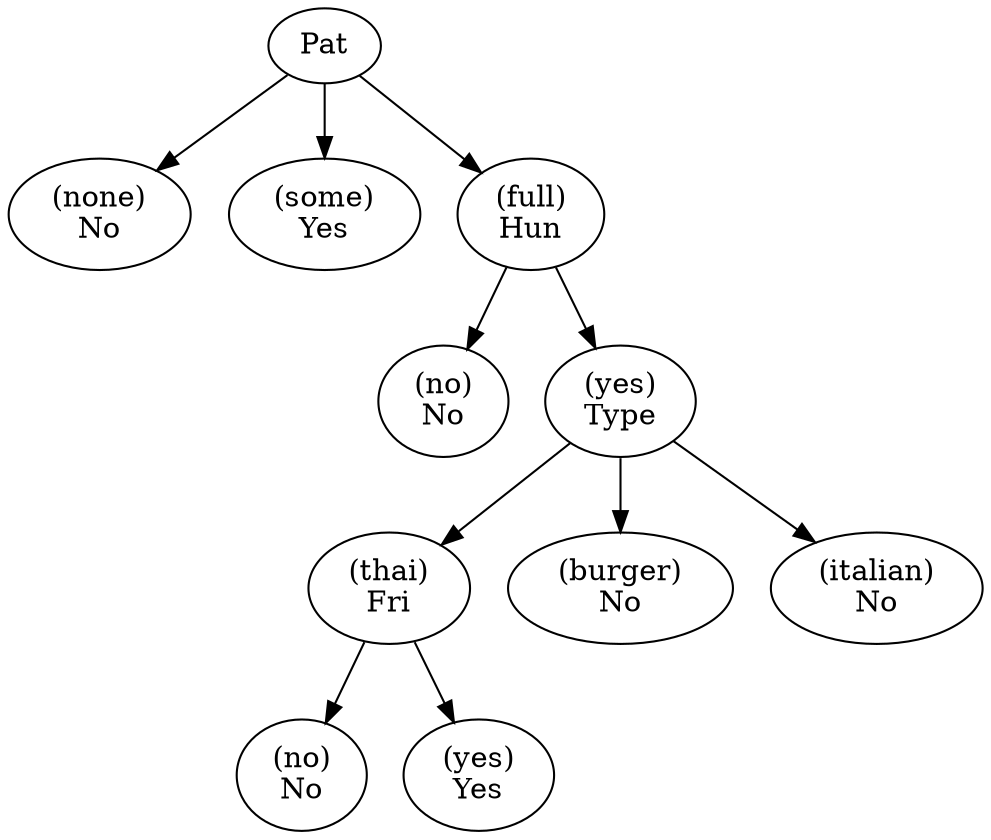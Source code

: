 // The Round Table
digraph "round-table" {
	"" [label=Pat]
	c [label="(none)
No"]
	"" -> c
	d [label="(some)
Yes"]
	"" -> d
	e [label="(full)
Hun"]
	"" -> e
	f [label="(no)
No"]
	e -> f
	g [label="(yes)
Type"]
	e -> g
	h [label="(thai)
Fri"]
	g -> h
	i [label="(burger)
No"]
	g -> i
	j [label="(italian)
No"]
	g -> j
	k [label="(no)
No"]
	h -> k
	l [label="(yes)
Yes"]
	h -> l
}
